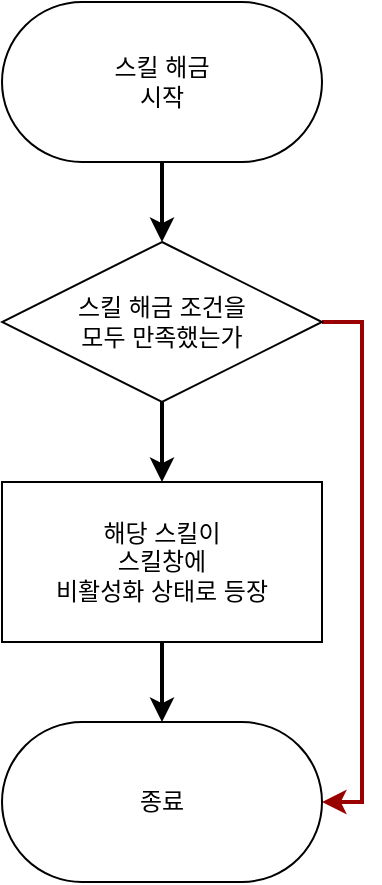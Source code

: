 <mxfile version="23.1.4" type="device">
  <diagram name="페이지-1" id="UHd12sqgt9uCzFnl7zZL">
    <mxGraphModel dx="1434" dy="772" grid="1" gridSize="10" guides="1" tooltips="1" connect="1" arrows="1" fold="1" page="1" pageScale="1" pageWidth="827" pageHeight="1169" math="0" shadow="0">
      <root>
        <mxCell id="0" />
        <mxCell id="1" parent="0" />
        <mxCell id="Y_KwXTOkiGE2uzCDDQhs-5" style="edgeStyle=orthogonalEdgeStyle;rounded=0;orthogonalLoop=1;jettySize=auto;html=1;exitX=0.5;exitY=1;exitDx=0;exitDy=0;strokeWidth=2;" edge="1" parent="1" source="Y_KwXTOkiGE2uzCDDQhs-1" target="Y_KwXTOkiGE2uzCDDQhs-2">
          <mxGeometry relative="1" as="geometry" />
        </mxCell>
        <mxCell id="Y_KwXTOkiGE2uzCDDQhs-1" value="스킬 해금&lt;br&gt;시작" style="rounded=1;whiteSpace=wrap;html=1;arcSize=50;" vertex="1" parent="1">
          <mxGeometry width="160" height="80" as="geometry" />
        </mxCell>
        <mxCell id="Y_KwXTOkiGE2uzCDDQhs-6" style="edgeStyle=orthogonalEdgeStyle;rounded=0;orthogonalLoop=1;jettySize=auto;html=1;exitX=1;exitY=0.5;exitDx=0;exitDy=0;strokeWidth=2;strokeColor=#990000;entryX=1;entryY=0.5;entryDx=0;entryDy=0;" edge="1" parent="1" source="Y_KwXTOkiGE2uzCDDQhs-2" target="Y_KwXTOkiGE2uzCDDQhs-4">
          <mxGeometry relative="1" as="geometry" />
        </mxCell>
        <mxCell id="Y_KwXTOkiGE2uzCDDQhs-8" style="edgeStyle=orthogonalEdgeStyle;rounded=0;orthogonalLoop=1;jettySize=auto;html=1;exitX=0.5;exitY=1;exitDx=0;exitDy=0;entryX=0.5;entryY=0;entryDx=0;entryDy=0;strokeWidth=2;" edge="1" parent="1" source="Y_KwXTOkiGE2uzCDDQhs-2" target="Y_KwXTOkiGE2uzCDDQhs-3">
          <mxGeometry relative="1" as="geometry" />
        </mxCell>
        <mxCell id="Y_KwXTOkiGE2uzCDDQhs-2" value="스킬 해금 조건을&lt;br&gt;모두 만족했는가" style="rhombus;whiteSpace=wrap;html=1;" vertex="1" parent="1">
          <mxGeometry y="120" width="160" height="80" as="geometry" />
        </mxCell>
        <mxCell id="Y_KwXTOkiGE2uzCDDQhs-7" style="edgeStyle=orthogonalEdgeStyle;rounded=0;orthogonalLoop=1;jettySize=auto;html=1;exitX=0.5;exitY=1;exitDx=0;exitDy=0;entryX=0.5;entryY=0;entryDx=0;entryDy=0;strokeWidth=2;" edge="1" parent="1" source="Y_KwXTOkiGE2uzCDDQhs-3" target="Y_KwXTOkiGE2uzCDDQhs-4">
          <mxGeometry relative="1" as="geometry" />
        </mxCell>
        <mxCell id="Y_KwXTOkiGE2uzCDDQhs-3" value="해당 스킬이&lt;br&gt;스킬창에 &lt;br&gt;비활성화 상태로 등장" style="whiteSpace=wrap;html=1;" vertex="1" parent="1">
          <mxGeometry y="240" width="160" height="80" as="geometry" />
        </mxCell>
        <mxCell id="Y_KwXTOkiGE2uzCDDQhs-4" value="종료" style="rounded=1;whiteSpace=wrap;html=1;arcSize=50;" vertex="1" parent="1">
          <mxGeometry y="360" width="160" height="80" as="geometry" />
        </mxCell>
      </root>
    </mxGraphModel>
  </diagram>
</mxfile>

